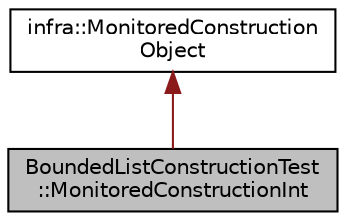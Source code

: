 digraph "BoundedListConstructionTest::MonitoredConstructionInt"
{
 // INTERACTIVE_SVG=YES
  edge [fontname="Helvetica",fontsize="10",labelfontname="Helvetica",labelfontsize="10"];
  node [fontname="Helvetica",fontsize="10",shape=record];
  Node0 [label="BoundedListConstructionTest\l::MonitoredConstructionInt",height=0.2,width=0.4,color="black", fillcolor="grey75", style="filled", fontcolor="black"];
  Node1 -> Node0 [dir="back",color="firebrick4",fontsize="10",style="solid",fontname="Helvetica"];
  Node1 [label="infra::MonitoredConstruction\lObject",height=0.2,width=0.4,color="black", fillcolor="white", style="filled",URL="$d3/db6/classinfra_1_1_monitored_construction_object.html"];
}
